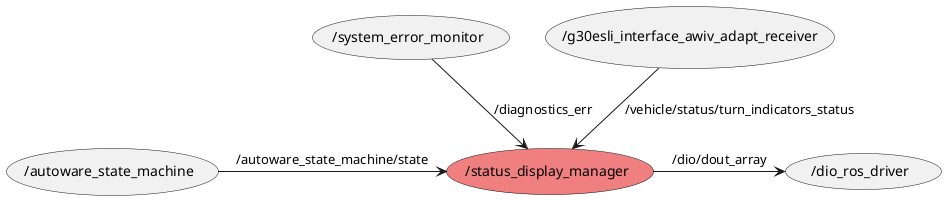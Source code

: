 @startuml

usecase "/autoware_state_machine"
usecase "/status_display_manager" #LightCoral
usecase "/dio_ros_driver"
usecase "/system_error_monitor"
usecase "/g30esli_interface_awiv_adapt_receiver"

(/autoware_state_machine) -> (/status_display_manager) : /autoware_state_machine/state
(/system_error_monitor) --> (/status_display_manager) : /diagnostics_err
(/g30esli_interface_awiv_adapt_receiver) --> (/status_display_manager) : /vehicle/status/turn_indicators_status

(/status_display_manager) -> (/dio_ros_driver) : /dio/dout_array
@enduml

